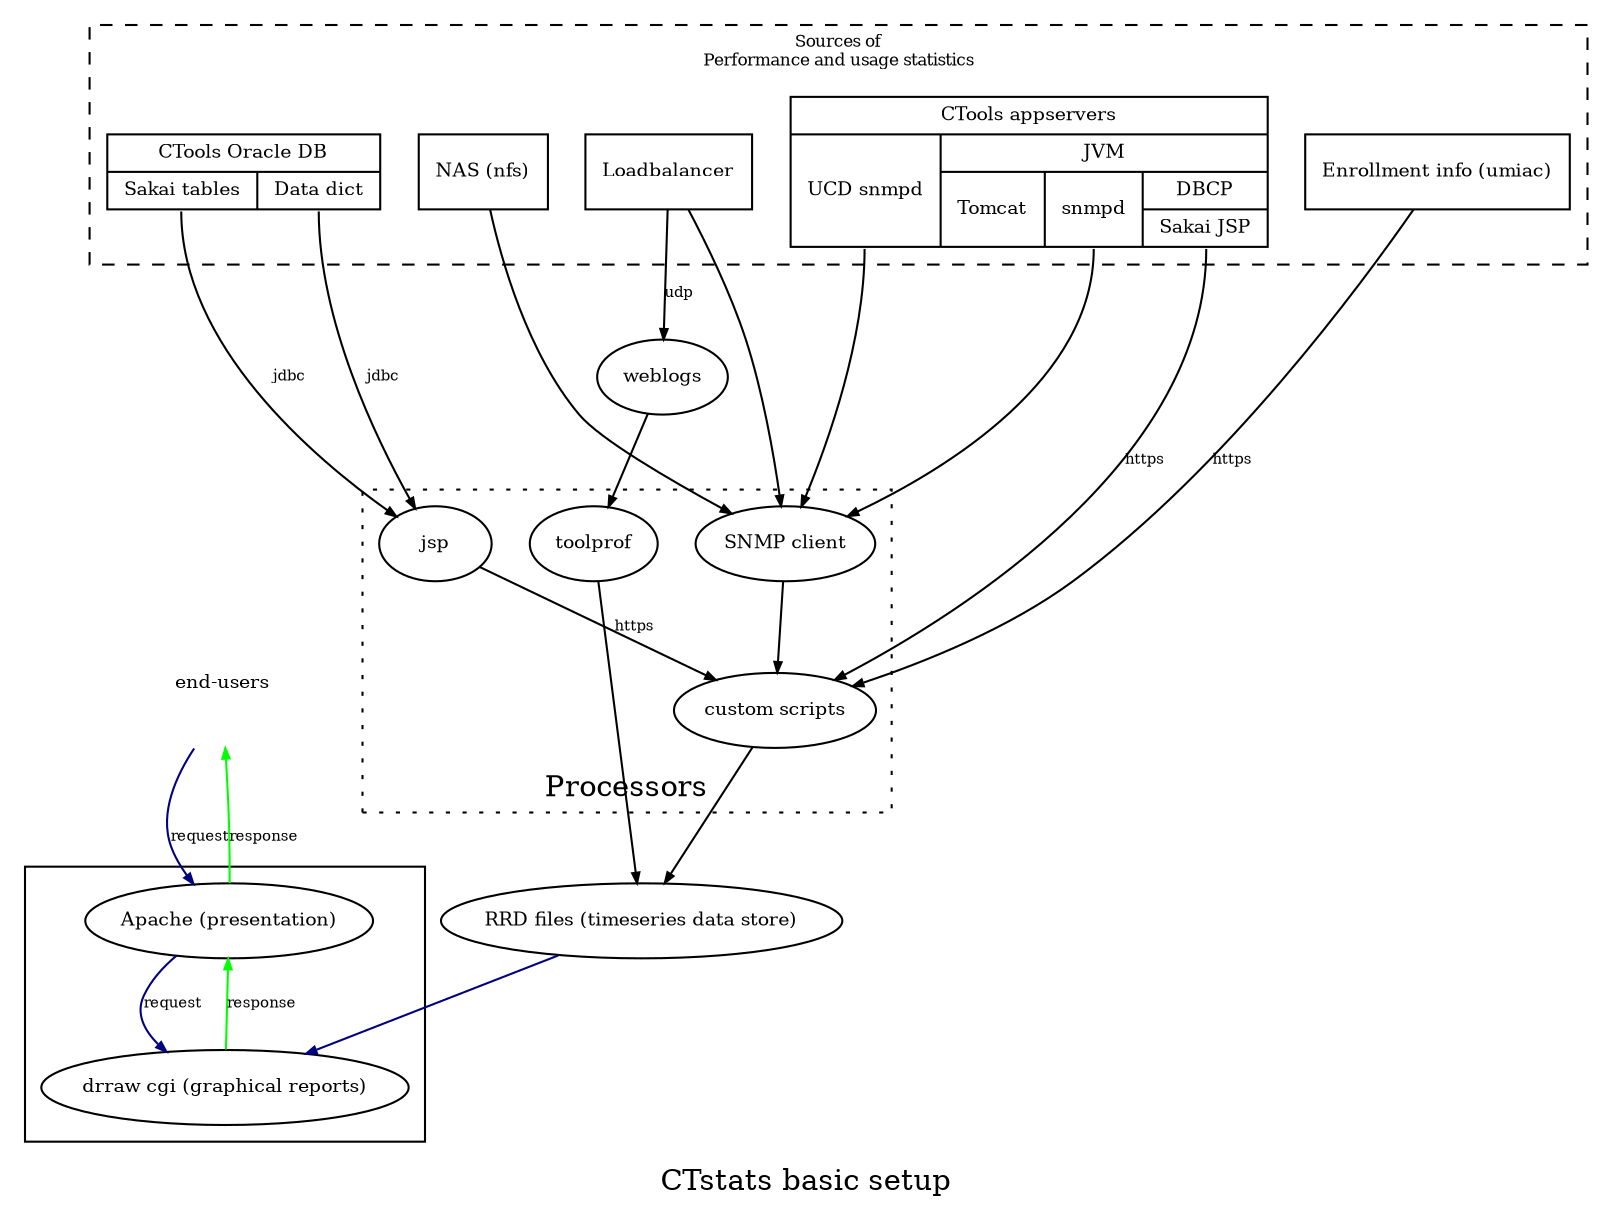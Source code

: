 digraph ctstatsSimple
{
	overlap = false
#	rankdir = LR
	ranksep = 0.5;
	ratio = "auto";
	compound="true";

	node [shape="oval", fontsize=9, labelloc="c"];
	edge [arrowsize=0.5, color=black, fontsize=7];

	label="CTstats basic setup";
	
	"end-users" [penwidth="0", labelloc="t", shapefile="icons/cloud.png"];

	apache [label="Apache (presentation)"];

	"end-users" -> apache -> drraw [label="request", color="navy"];

	drraw -> apache -> "end-users" [label="response", color="lime"];

	drraw [label="drraw cgi (graphical reports)", URL="http://web.taranis.org/drraw"];

	rrd [label="RRD files (timeseries data store)", URL="http://rrdtool.org"];

	rrd -> drraw [color="navy"];

	subgraph cluster_frontend {
		label="";
		URL="https://ctstats.ds.itd.umich.edu/";
		apache; drraw;
	}

	subgraph data {
		rrd;
	}

	appservers [shape="record",
	 label="{CTools appservers|{<snmpd> UCD snmpd|{JVM|{<tomcat> Tomcat|<jvmsnmpd> snmpd | {<dbcp> DBCP|<jsp> Sakai JSP}}}}}"];

	netscaler [label="Loadbalancer", shape="box"];

	netapp [label="NAS (nfs)", shape="box"];

	ctoolsdb [label="{CTools Oracle DB|{<sakai> Sakai tables|<dbmon> Data dict}}", shape="record"];

	umiac [label="Enrollment info (umiac)", shape="box"];

	subgraph cluster_input {
		label="Sources of\nPerformance and usage statistics";
		fontsize="8";
		style="dashed";
		rank = "same";
		netscaler;
		netapp;
		appservers;
		umiac;
		ctoolsdb;
	}

	subgraph cluster_procs {
		label="Processors";
		labelloc="b";
		style="dotted";
		rank = "same";
		snmp;
		scr;
		jsp;
		toolprof;
	}

	snmp [label="SNMP client"];

	scr [label="custom scripts"];

#	scr [shape="record",
#	 label="{custom scripts|{<oramon> oraMon|<usercount> userCount|<sakaistats> sakaiStats|<jvmmon> jvmMon|<checknetapp> checkNetapp}}"];

	snmp -> scr;

	toolprof -> rrd;

	ctoolsdb:sakai -> jsp [label="jdbc"]; 
	ctoolsdb:dbmon -> jsp [label="jdbc"]; 

	appservers:jsp -> scr [label="https"];

	jsp -> scr [label="https"];


	scr -> rrd;	

	umiac -> scr [label="https"];

	netscaler -> snmp;
	netapp -> snmp;
	appservers:snmpd -> snmp;
	appservers:jvmsnmpd -> snmp;



	
	netscaler -> weblogs [label="udp"];
	weblogs -> toolprof;


}
